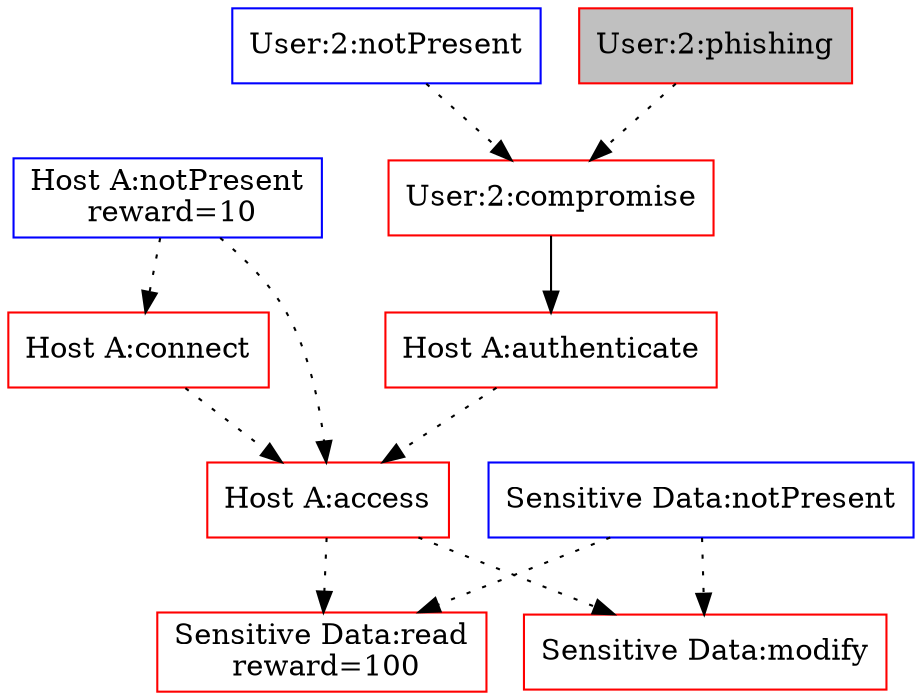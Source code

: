digraph G {
"Host A:notPresent" [label="Host A:notPresent\n reward=10", shape="box", color="blue", fillcolor="white", style="filled"]
"Host A:authenticate" [label="Host A:authenticate", shape="box", color="red", fillcolor="white", style="filled"]"User:2:compromise" -> "Host A:authenticate" [style="solid"]
"Host A:connect" [label="Host A:connect", shape="box", color="red", fillcolor="white", style="filled"]"Host A:notPresent" -> "Host A:connect" [style="dotted"]
"Host A:access" [label="Host A:access", shape="box", color="red", fillcolor="white", style="filled"]"Host A:notPresent" -> "Host A:access" [style="dotted"]
"Host A:authenticate" -> "Host A:access" [style="dotted"]
"Host A:connect" -> "Host A:access" [style="dotted"]
"Sensitive Data:notPresent" [label="Sensitive Data:notPresent", shape="box", color="blue", fillcolor="white", style="filled"]
"Sensitive Data:read" [label="Sensitive Data:read\n reward=100", shape="box", color="red", fillcolor="white", style="filled"]"Host A:access" -> "Sensitive Data:read" [style="dotted"]
"Sensitive Data:notPresent" -> "Sensitive Data:read" [style="dotted"]
"Sensitive Data:modify" [label="Sensitive Data:modify", shape="box", color="red", fillcolor="white", style="filled"]"Host A:access" -> "Sensitive Data:modify" [style="dotted"]
"Sensitive Data:notPresent" -> "Sensitive Data:modify" [style="dotted"]
"User:2:notPresent" [label="User:2:notPresent", shape="box", color="blue", fillcolor="white", style="filled"]
"User:2:compromise" [label="User:2:compromise", shape="box", color="red", fillcolor="white", style="filled"]"User:2:notPresent" -> "User:2:compromise" [style="dotted"]
"User:2:phishing" -> "User:2:compromise" [style="dotted"]
"User:2:phishing" [label="User:2:phishing", shape="box", color="red", fillcolor="grey", style="filled"]
}
